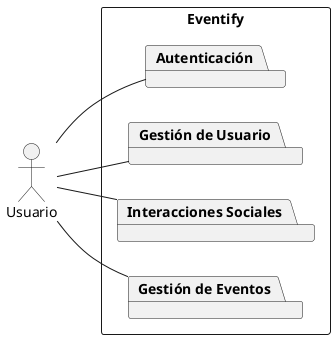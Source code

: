 @startuml UseCaseDiagramPackages
    left to right direction
    actor "Usuario" as usuario
    rectangle "Eventify" {
        package "Autenticación"
        package "Gestión de Usuario"
        package "Interacciones Sociales"
        package "Gestión de Eventos"
    }

    usuario -- "Autenticación"
    usuario -- "Gestión de Usuario"
    usuario -- "Interacciones Sociales"
    usuario -- "Gestión de Eventos"
@enduml